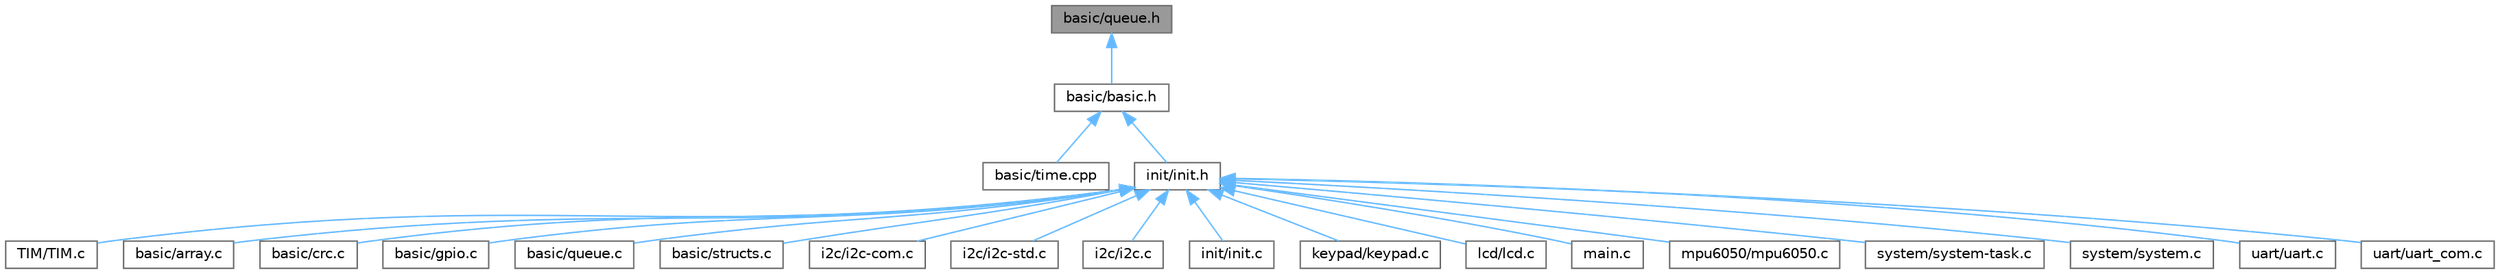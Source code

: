 digraph "basic/queue.h"
{
 // LATEX_PDF_SIZE
  bgcolor="transparent";
  edge [fontname=Helvetica,fontsize=10,labelfontname=Helvetica,labelfontsize=10];
  node [fontname=Helvetica,fontsize=10,shape=box,height=0.2,width=0.4];
  Node1 [label="basic/queue.h",height=0.2,width=0.4,color="gray40", fillcolor="grey60", style="filled", fontcolor="black",tooltip=" "];
  Node1 -> Node2 [dir="back",color="steelblue1",style="solid"];
  Node2 [label="basic/basic.h",height=0.2,width=0.4,color="grey40", fillcolor="white", style="filled",URL="$basic_8h.html",tooltip=" "];
  Node2 -> Node3 [dir="back",color="steelblue1",style="solid"];
  Node3 [label="basic/time.cpp",height=0.2,width=0.4,color="grey40", fillcolor="white", style="filled",URL="$time_8cpp.html",tooltip=" "];
  Node2 -> Node4 [dir="back",color="steelblue1",style="solid"];
  Node4 [label="init/init.h",height=0.2,width=0.4,color="grey40", fillcolor="white", style="filled",URL="$init_8h.html",tooltip=" "];
  Node4 -> Node5 [dir="back",color="steelblue1",style="solid"];
  Node5 [label="TIM/TIM.c",height=0.2,width=0.4,color="grey40", fillcolor="white", style="filled",URL="$TIM_8c.html",tooltip=" "];
  Node4 -> Node6 [dir="back",color="steelblue1",style="solid"];
  Node6 [label="basic/array.c",height=0.2,width=0.4,color="grey40", fillcolor="white", style="filled",URL="$array_8c.html",tooltip=" "];
  Node4 -> Node7 [dir="back",color="steelblue1",style="solid"];
  Node7 [label="basic/crc.c",height=0.2,width=0.4,color="grey40", fillcolor="white", style="filled",URL="$crc_8c.html",tooltip=" "];
  Node4 -> Node8 [dir="back",color="steelblue1",style="solid"];
  Node8 [label="basic/gpio.c",height=0.2,width=0.4,color="grey40", fillcolor="white", style="filled",URL="$gpio_8c.html",tooltip=" "];
  Node4 -> Node9 [dir="back",color="steelblue1",style="solid"];
  Node9 [label="basic/queue.c",height=0.2,width=0.4,color="grey40", fillcolor="white", style="filled",URL="$queue_8c.html",tooltip=" "];
  Node4 -> Node10 [dir="back",color="steelblue1",style="solid"];
  Node10 [label="basic/structs.c",height=0.2,width=0.4,color="grey40", fillcolor="white", style="filled",URL="$structs_8c.html",tooltip=" "];
  Node4 -> Node11 [dir="back",color="steelblue1",style="solid"];
  Node11 [label="i2c/i2c-com.c",height=0.2,width=0.4,color="grey40", fillcolor="white", style="filled",URL="$i2c-com_8c.html",tooltip=" "];
  Node4 -> Node12 [dir="back",color="steelblue1",style="solid"];
  Node12 [label="i2c/i2c-std.c",height=0.2,width=0.4,color="grey40", fillcolor="white", style="filled",URL="$i2c-std_8c.html",tooltip=" "];
  Node4 -> Node13 [dir="back",color="steelblue1",style="solid"];
  Node13 [label="i2c/i2c.c",height=0.2,width=0.4,color="grey40", fillcolor="white", style="filled",URL="$i2c_8c.html",tooltip=" "];
  Node4 -> Node14 [dir="back",color="steelblue1",style="solid"];
  Node14 [label="init/init.c",height=0.2,width=0.4,color="grey40", fillcolor="white", style="filled",URL="$init_8c.html",tooltip=" "];
  Node4 -> Node15 [dir="back",color="steelblue1",style="solid"];
  Node15 [label="keypad/keypad.c",height=0.2,width=0.4,color="grey40", fillcolor="white", style="filled",URL="$keypad_8c.html",tooltip=" "];
  Node4 -> Node16 [dir="back",color="steelblue1",style="solid"];
  Node16 [label="lcd/lcd.c",height=0.2,width=0.4,color="grey40", fillcolor="white", style="filled",URL="$lcd_8c.html",tooltip=" "];
  Node4 -> Node17 [dir="back",color="steelblue1",style="solid"];
  Node17 [label="main.c",height=0.2,width=0.4,color="grey40", fillcolor="white", style="filled",URL="$main_8c.html",tooltip=" "];
  Node4 -> Node18 [dir="back",color="steelblue1",style="solid"];
  Node18 [label="mpu6050/mpu6050.c",height=0.2,width=0.4,color="grey40", fillcolor="white", style="filled",URL="$mpu6050_8c.html",tooltip=" "];
  Node4 -> Node19 [dir="back",color="steelblue1",style="solid"];
  Node19 [label="system/system-task.c",height=0.2,width=0.4,color="grey40", fillcolor="white", style="filled",URL="$system-task_8c.html",tooltip=" "];
  Node4 -> Node20 [dir="back",color="steelblue1",style="solid"];
  Node20 [label="system/system.c",height=0.2,width=0.4,color="grey40", fillcolor="white", style="filled",URL="$system_8c.html",tooltip=" "];
  Node4 -> Node21 [dir="back",color="steelblue1",style="solid"];
  Node21 [label="uart/uart.c",height=0.2,width=0.4,color="grey40", fillcolor="white", style="filled",URL="$uart_8c.html",tooltip=" "];
  Node4 -> Node22 [dir="back",color="steelblue1",style="solid"];
  Node22 [label="uart/uart_com.c",height=0.2,width=0.4,color="grey40", fillcolor="white", style="filled",URL="$uart__com_8c.html",tooltip=" "];
}
